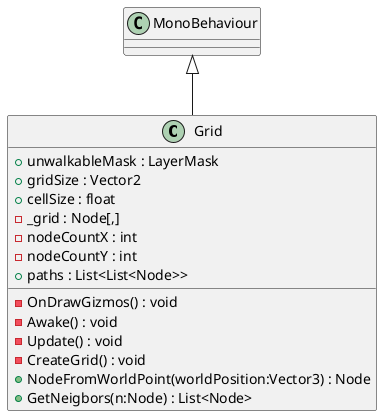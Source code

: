 @startuml
class Grid {
    + unwalkableMask : LayerMask
    + gridSize : Vector2
    + cellSize : float
    - _grid : Node[,]
    - nodeCountX : int
    - nodeCountY : int
    + paths : List<List<Node>>
    - OnDrawGizmos() : void
    - Awake() : void
    - Update() : void
    - CreateGrid() : void
    + NodeFromWorldPoint(worldPosition:Vector3) : Node
    + GetNeigbors(n:Node) : List<Node>
}
MonoBehaviour <|-- Grid
@enduml

